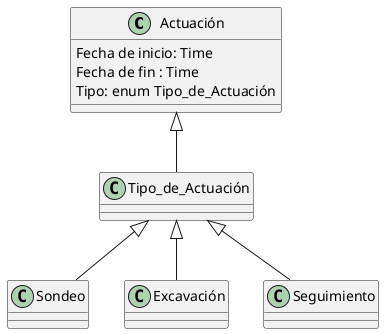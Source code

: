 @startuml
class Actuación {
Fecha de inicio: Time
Fecha de fin : Time
Tipo: enum Tipo_de_Actuación
}

class Tipo_de_Actuación {} 
class Sondeo {}
class Excavación {}
class Seguimiento {}

Actuación <|-- Tipo_de_Actuación
Tipo_de_Actuación <|-- Sondeo
Tipo_de_Actuación <|-- Excavación
Tipo_de_Actuación <|-- Seguimiento
@enduml